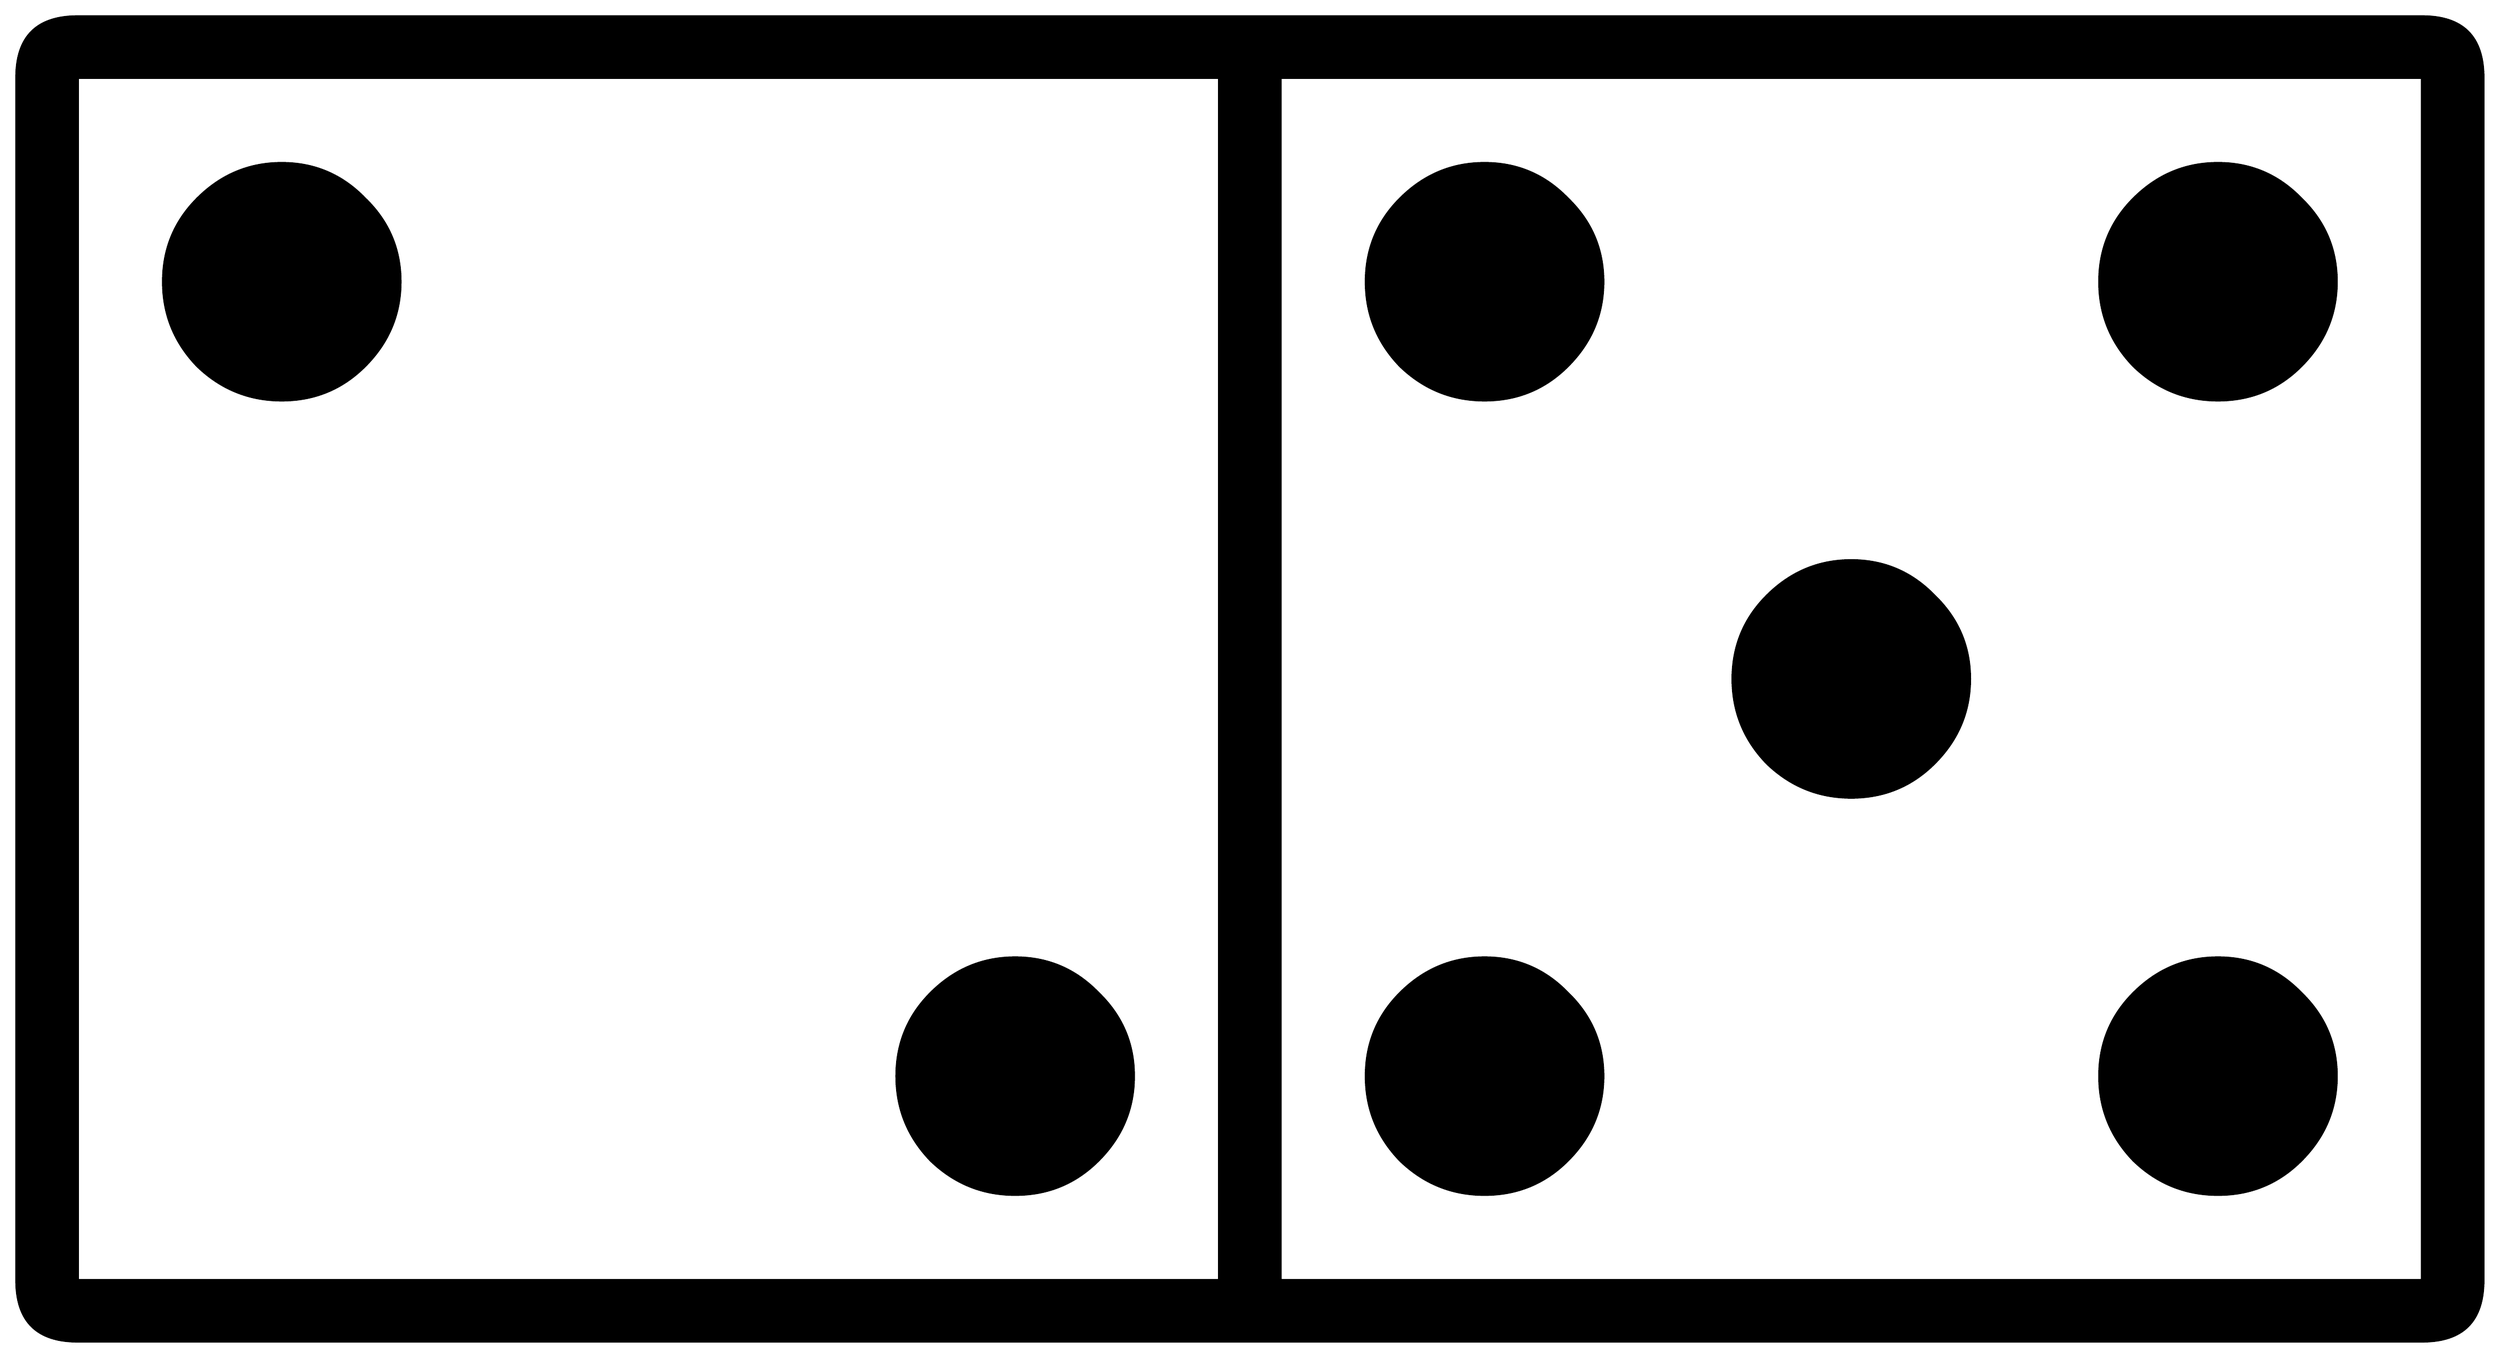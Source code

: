 


\begin{tikzpicture}[y=0.80pt, x=0.80pt, yscale=-1.0, xscale=1.0, inner sep=0pt, outer sep=0pt]
\begin{scope}[shift={(100.0,1706.0)},nonzero rule]
  \path[draw=.,fill=.,line width=1.600pt] (2033.0,-90.0) .. controls
    (2033.0,-56.667) and (2016.333,-40.0) .. (1983.0,-40.0) --
    (65.0,-40.0) .. controls (31.667,-40.0) and (15.0,-56.667) ..
    (15.0,-90.0) -- (15.0,-1074.0) .. controls (15.0,-1107.333)
    and (31.667,-1124.0) .. (65.0,-1124.0) -- (1983.0,-1124.0) ..
    controls (2016.333,-1124.0) and (2033.0,-1107.333) ..
    (2033.0,-1074.0) -- (2033.0,-90.0) -- cycle(1983.0,-90.0) --
    (1983.0,-1074.0) -- (1049.0,-1074.0) -- (1049.0,-90.0) --
    (1983.0,-90.0) -- cycle(999.0,-90.0) -- (999.0,-1074.0) --
    (65.0,-1074.0) -- (65.0,-90.0) -- (999.0,-90.0) --
    cycle(1913.0,-907.0) .. controls (1913.0,-880.333) and
    (1903.333,-857.333) .. (1884.0,-838.0) .. controls
    (1865.333,-819.333) and (1842.667,-810.0) .. (1816.0,-810.0) ..
    controls (1789.333,-810.0) and (1766.333,-819.333) ..
    (1747.0,-838.0) .. controls (1728.333,-857.333) and
    (1719.0,-880.333) .. (1719.0,-907.0) .. controls
    (1719.0,-933.667) and (1728.333,-956.333) .. (1747.0,-975.0) ..
    controls (1766.333,-994.333) and (1789.333,-1004.0) ..
    (1816.0,-1004.0) .. controls (1842.667,-1004.0) and
    (1865.333,-994.333) .. (1884.0,-975.0) .. controls
    (1903.333,-956.333) and (1913.0,-933.667) .. (1913.0,-907.0) --
    cycle(1313.0,-907.0) .. controls (1313.0,-880.333) and
    (1303.333,-857.333) .. (1284.0,-838.0) .. controls
    (1265.333,-819.333) and (1242.667,-810.0) .. (1216.0,-810.0) ..
    controls (1189.333,-810.0) and (1166.333,-819.333) ..
    (1147.0,-838.0) .. controls (1128.333,-857.333) and
    (1119.0,-880.333) .. (1119.0,-907.0) .. controls
    (1119.0,-933.667) and (1128.333,-956.333) .. (1147.0,-975.0) ..
    controls (1166.333,-994.333) and (1189.333,-1004.0) ..
    (1216.0,-1004.0) .. controls (1242.667,-1004.0) and
    (1265.333,-994.333) .. (1284.0,-975.0) .. controls
    (1303.333,-956.333) and (1313.0,-933.667) .. (1313.0,-907.0) --
    cycle(1613.0,-582.0) .. controls (1613.0,-555.333) and
    (1603.333,-532.333) .. (1584.0,-513.0) .. controls
    (1565.333,-494.333) and (1542.667,-485.0) .. (1516.0,-485.0) ..
    controls (1489.333,-485.0) and (1466.333,-494.333) ..
    (1447.0,-513.0) .. controls (1428.333,-532.333) and
    (1419.0,-555.333) .. (1419.0,-582.0) .. controls
    (1419.0,-608.667) and (1428.333,-631.333) .. (1447.0,-650.0) ..
    controls (1466.333,-669.333) and (1489.333,-679.0) ..
    (1516.0,-679.0) .. controls (1542.667,-679.0) and
    (1565.333,-669.333) .. (1584.0,-650.0) .. controls
    (1603.333,-631.333) and (1613.0,-608.667) .. (1613.0,-582.0) --
    cycle(1913.0,-257.0) .. controls (1913.0,-230.333) and
    (1903.333,-207.333) .. (1884.0,-188.0) .. controls
    (1865.333,-169.333) and (1842.667,-160.0) .. (1816.0,-160.0) ..
    controls (1789.333,-160.0) and (1766.333,-169.333) ..
    (1747.0,-188.0) .. controls (1728.333,-207.333) and
    (1719.0,-230.333) .. (1719.0,-257.0) .. controls
    (1719.0,-283.667) and (1728.333,-306.333) .. (1747.0,-325.0) ..
    controls (1766.333,-344.333) and (1789.333,-354.0) ..
    (1816.0,-354.0) .. controls (1842.667,-354.0) and
    (1865.333,-344.333) .. (1884.0,-325.0) .. controls
    (1903.333,-306.333) and (1913.0,-283.667) .. (1913.0,-257.0) --
    cycle(1313.0,-257.0) .. controls (1313.0,-230.333) and
    (1303.333,-207.333) .. (1284.0,-188.0) .. controls
    (1265.333,-169.333) and (1242.667,-160.0) .. (1216.0,-160.0) ..
    controls (1189.333,-160.0) and (1166.333,-169.333) ..
    (1147.0,-188.0) .. controls (1128.333,-207.333) and
    (1119.0,-230.333) .. (1119.0,-257.0) .. controls
    (1119.0,-283.667) and (1128.333,-306.333) .. (1147.0,-325.0) ..
    controls (1166.333,-344.333) and (1189.333,-354.0) ..
    (1216.0,-354.0) .. controls (1242.667,-354.0) and
    (1265.333,-344.333) .. (1284.0,-325.0) .. controls
    (1303.333,-306.333) and (1313.0,-283.667) .. (1313.0,-257.0) --
    cycle(329.0,-907.0) .. controls (329.0,-880.333) and
    (319.333,-857.333) .. (300.0,-838.0) .. controls (281.333,-819.333)
    and (258.667,-810.0) .. (232.0,-810.0) .. controls
    (205.333,-810.0) and (182.333,-819.333) .. (163.0,-838.0) ..
    controls (144.333,-857.333) and (135.0,-880.333) .. (135.0,-907.0)
    .. controls (135.0,-933.667) and (144.333,-956.333) ..
    (163.0,-975.0) .. controls (182.333,-994.333) and
    (205.333,-1004.0) .. (232.0,-1004.0) .. controls
    (258.667,-1004.0) and (281.333,-994.333) .. (300.0,-975.0) ..
    controls (319.333,-956.333) and (329.0,-933.667) .. (329.0,-907.0)
    -- cycle(929.0,-257.0) .. controls (929.0,-230.333) and
    (919.333,-207.333) .. (900.0,-188.0) .. controls (881.333,-169.333)
    and (858.667,-160.0) .. (832.0,-160.0) .. controls
    (805.333,-160.0) and (782.333,-169.333) .. (763.0,-188.0) ..
    controls (744.333,-207.333) and (735.0,-230.333) .. (735.0,-257.0)
    .. controls (735.0,-283.667) and (744.333,-306.333) ..
    (763.0,-325.0) .. controls (782.333,-344.333) and (805.333,-354.0)
    .. (832.0,-354.0) .. controls (858.667,-354.0) and
    (881.333,-344.333) .. (900.0,-325.0) .. controls (919.333,-306.333)
    and (929.0,-283.667) .. (929.0,-257.0) -- cycle;
\end{scope}

\end{tikzpicture}

